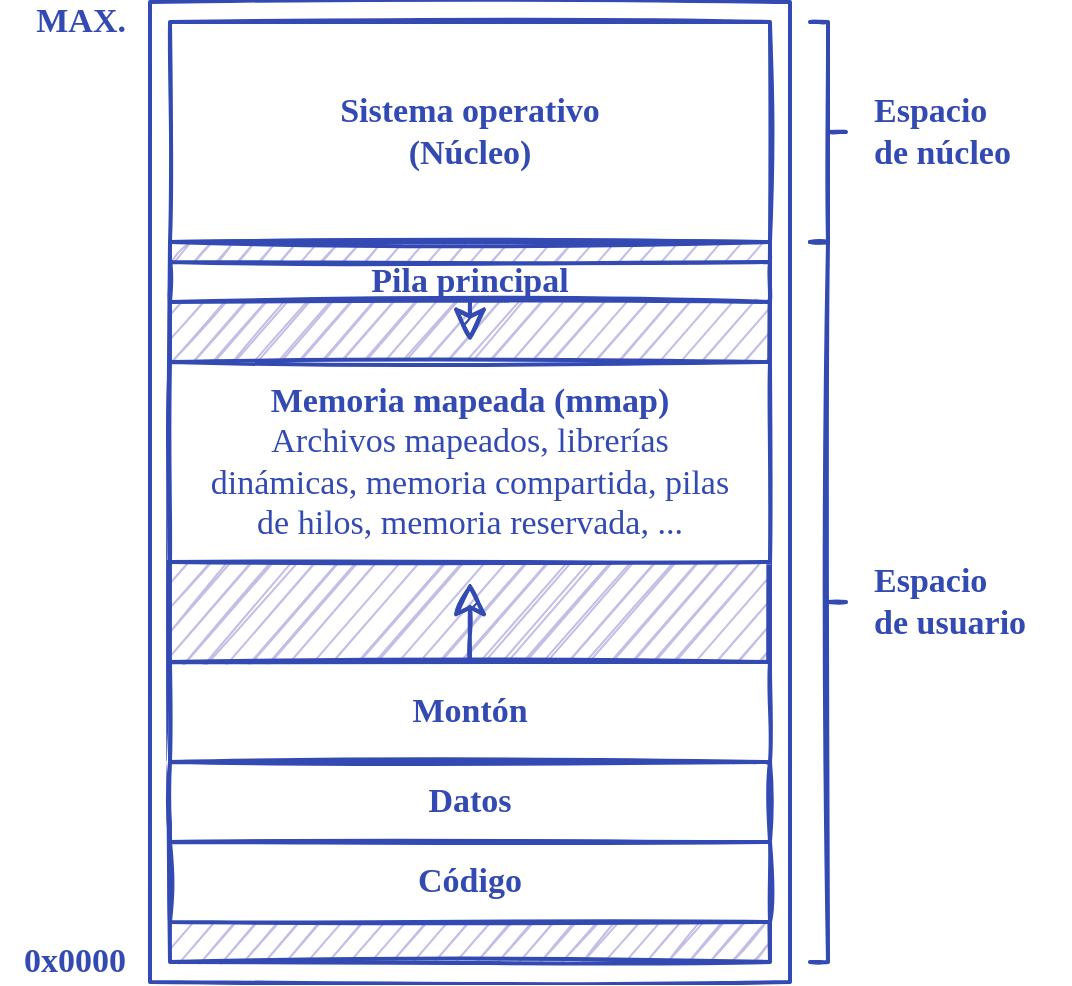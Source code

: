 <mxfile version="13.9.2" type="google"><diagram id="akEowiJKr_ScigKzrRVM" name="Page-1"><mxGraphModel dx="1422" dy="188" grid="1" gridSize="10" guides="1" tooltips="1" connect="1" arrows="1" fold="1" page="1" pageScale="1" pageWidth="689" pageHeight="517" math="0" shadow="0"><root><mxCell id="0"/><mxCell id="1" parent="0"/><mxCell id="hYTG4YRdWN2r9UVZN7M6-89" value="" style="rounded=0;whiteSpace=wrap;html=1;shadow=0;sketch=1;strokeWidth=2;fillColor=none;fontFamily=Ink Free;fontSize=17;spacing=20;strokeColor=#324AB2;fontColor=#324AB2;" parent="1" vertex="1"><mxGeometry x="180" y="531" width="320" height="490" as="geometry"/></mxCell><mxCell id="hYTG4YRdWN2r9UVZN7M6-90" value="" style="rounded=0;whiteSpace=wrap;html=1;shadow=0;sketch=1;strokeWidth=2;fillColor=#C2BEE6;fontFamily=Ink Free;fontSize=17;spacing=20;strokeColor=#324AB2;fontColor=#324AB2;" parent="1" vertex="1"><mxGeometry x="190" y="651" width="300" height="360" as="geometry"/></mxCell><mxCell id="hYTG4YRdWN2r9UVZN7M6-91" value="&lt;b&gt;Sistema operativo&lt;br&gt;(Núcleo)&lt;br&gt;&lt;/b&gt;" style="rounded=0;whiteSpace=wrap;html=1;shadow=0;sketch=1;strokeWidth=2;fillColor=none;fontFamily=Ink Free;fontSize=17;spacing=20;fontSource=https%3A%2F%2Full-esit-sistemas-operativos.github.io%2Fssoo-apuntes%2Ffonts%2FInkFree.woff;strokeColor=#324AB2;fontColor=#324AB2;" parent="1" vertex="1"><mxGeometry x="190" y="541" width="300" height="110" as="geometry"/></mxCell><mxCell id="hYTG4YRdWN2r9UVZN7M6-92" value="&lt;b&gt;Pila principal&lt;br&gt;&lt;/b&gt;" style="rounded=0;whiteSpace=wrap;html=1;shadow=0;sketch=1;strokeWidth=2;fontFamily=Ink Free;fontSize=17;spacing=20;strokeColor=#324AB2;fontColor=#324AB2;" parent="1" vertex="1"><mxGeometry x="190" y="661" width="300" height="20" as="geometry"/></mxCell><mxCell id="hYTG4YRdWN2r9UVZN7M6-94" value="&lt;b&gt;Montón&lt;br&gt;&lt;/b&gt;" style="rounded=0;whiteSpace=wrap;html=1;shadow=0;sketch=1;strokeWidth=2;fontFamily=Ink Free;fontSize=17;spacing=20;strokeColor=#324AB2;fontColor=#324AB2;" parent="1" vertex="1"><mxGeometry x="190" y="861" width="300" height="50" as="geometry"/></mxCell><mxCell id="hYTG4YRdWN2r9UVZN7M6-95" value="&lt;b&gt;Datos&lt;/b&gt;" style="rounded=0;whiteSpace=wrap;html=1;shadow=0;sketch=1;strokeWidth=2;fontFamily=Ink Free;fontSize=17;spacing=20;strokeColor=#324AB2;fontColor=#324AB2;" parent="1" vertex="1"><mxGeometry x="190" y="911" width="300" height="40" as="geometry"/></mxCell><mxCell id="hYTG4YRdWN2r9UVZN7M6-96" value="&lt;b&gt;Código&lt;/b&gt;" style="rounded=0;whiteSpace=wrap;html=1;shadow=0;sketch=1;strokeWidth=2;fontFamily=Ink Free;fontSize=17;spacing=20;strokeColor=#324AB2;fontColor=#324AB2;" parent="1" vertex="1"><mxGeometry x="190" y="951" width="300" height="40" as="geometry"/></mxCell><mxCell id="hYTG4YRdWN2r9UVZN7M6-97" value="" style="endArrow=classic;html=1;strokeWidth=2;fontFamily=Ink Free;fontSize=17;sketch=1;endSize=12;rounded=0;endFill=1;startSize=12;startArrow=none;startFill=0;strokeColor=#324AB2;fontColor=#324AB2;exitX=0.5;exitY=1;exitDx=0;exitDy=0;entryX=0.5;entryY=0.139;entryDx=0;entryDy=0;entryPerimeter=0;" parent="1" source="hYTG4YRdWN2r9UVZN7M6-92" target="hYTG4YRdWN2r9UVZN7M6-90" edge="1"><mxGeometry width="50" height="50" relative="1" as="geometry"><mxPoint x="380" y="710.5" as="sourcePoint"/><mxPoint x="381" y="701" as="targetPoint"/></mxGeometry></mxCell><mxCell id="hYTG4YRdWN2r9UVZN7M6-98" value="" style="endArrow=none;html=1;strokeWidth=2;fontFamily=Ink Free;fontSize=17;sketch=1;endSize=12;rounded=0;endFill=0;startSize=12;startArrow=classic;startFill=1;strokeColor=#324AB2;fontColor=#324AB2;entryX=0.5;entryY=0;entryDx=0;entryDy=0;exitX=0.5;exitY=0.472;exitDx=0;exitDy=0;exitPerimeter=0;" parent="1" source="hYTG4YRdWN2r9UVZN7M6-90" target="hYTG4YRdWN2r9UVZN7M6-94" edge="1"><mxGeometry width="50" height="50" relative="1" as="geometry"><mxPoint x="381" y="821" as="sourcePoint"/><mxPoint x="380.5" y="860.5" as="targetPoint"/></mxGeometry></mxCell><mxCell id="hYTG4YRdWN2r9UVZN7M6-99" value="MAX." style="text;html=1;strokeColor=none;fillColor=none;align=right;verticalAlign=middle;whiteSpace=wrap;rounded=0;shadow=0;sketch=1;fontFamily=Ink Free;fontSize=17;fontStyle=1;spacingRight=10;fontColor=#324AB2;" parent="1" vertex="1"><mxGeometry x="105" y="531" width="75" height="20" as="geometry"/></mxCell><mxCell id="hYTG4YRdWN2r9UVZN7M6-100" value="0x0000" style="text;html=1;strokeColor=none;fillColor=none;align=right;verticalAlign=middle;whiteSpace=wrap;rounded=0;shadow=0;sketch=1;fontFamily=Ink Free;fontSize=17;fontStyle=1;spacingRight=10;fontColor=#324AB2;" parent="1" vertex="1"><mxGeometry x="105" y="1001" width="75" height="20" as="geometry"/></mxCell><mxCell id="hYTG4YRdWN2r9UVZN7M6-101" value="" style="strokeWidth=2;html=1;shape=mxgraph.flowchart.annotation_2;align=left;labelPosition=right;pointerEvents=1;fontColor=#000000;sketch=1;strokeColor=#324AB2;flipV=0;flipH=1;" parent="1" vertex="1"><mxGeometry x="510" y="541" width="18" height="110" as="geometry"/></mxCell><mxCell id="hYTG4YRdWN2r9UVZN7M6-102" value="" style="strokeWidth=2;html=1;shape=mxgraph.flowchart.annotation_2;align=left;labelPosition=right;pointerEvents=1;fontColor=#000000;sketch=1;strokeColor=#324AB2;flipV=0;flipH=1;" parent="1" vertex="1"><mxGeometry x="510" y="651" width="18" height="360" as="geometry"/></mxCell><mxCell id="hYTG4YRdWN2r9UVZN7M6-103" value="Espacio&lt;br&gt;de usuario" style="text;html=1;align=left;verticalAlign=middle;whiteSpace=wrap;rounded=0;shadow=0;sketch=1;fontFamily=Ink Free;fontSize=17;fontStyle=1;flipV=0;flipH=1;fontColor=#324AB2;" parent="1" vertex="1"><mxGeometry x="540" y="811" width="100" height="40" as="geometry"/></mxCell><mxCell id="hYTG4YRdWN2r9UVZN7M6-104" value="Espacio&lt;br&gt;de núcleo" style="text;html=1;align=left;verticalAlign=middle;whiteSpace=wrap;rounded=0;shadow=0;sketch=1;fontFamily=Ink Free;fontSize=17;fontStyle=1;flipV=0;flipH=1;fontColor=#324AB2;" parent="1" vertex="1"><mxGeometry x="540" y="576" width="100" height="40" as="geometry"/></mxCell><mxCell id="hYTG4YRdWN2r9UVZN7M6-107" value="&lt;b&gt;Memoria mapeada (mmap)&lt;/b&gt;&lt;br&gt;Archivos mapeados, librerías dinámicas, memoria compartida, pilas de hilos, memoria reservada, ..." style="rounded=0;whiteSpace=wrap;html=1;shadow=0;sketch=1;strokeWidth=2;fontFamily=Ink Free;fontSize=17;spacing=20;strokeColor=#324AB2;fontColor=#324AB2;" parent="1" vertex="1"><mxGeometry x="190" y="711" width="300" height="100" as="geometry"/></mxCell></root></mxGraphModel></diagram></mxfile>